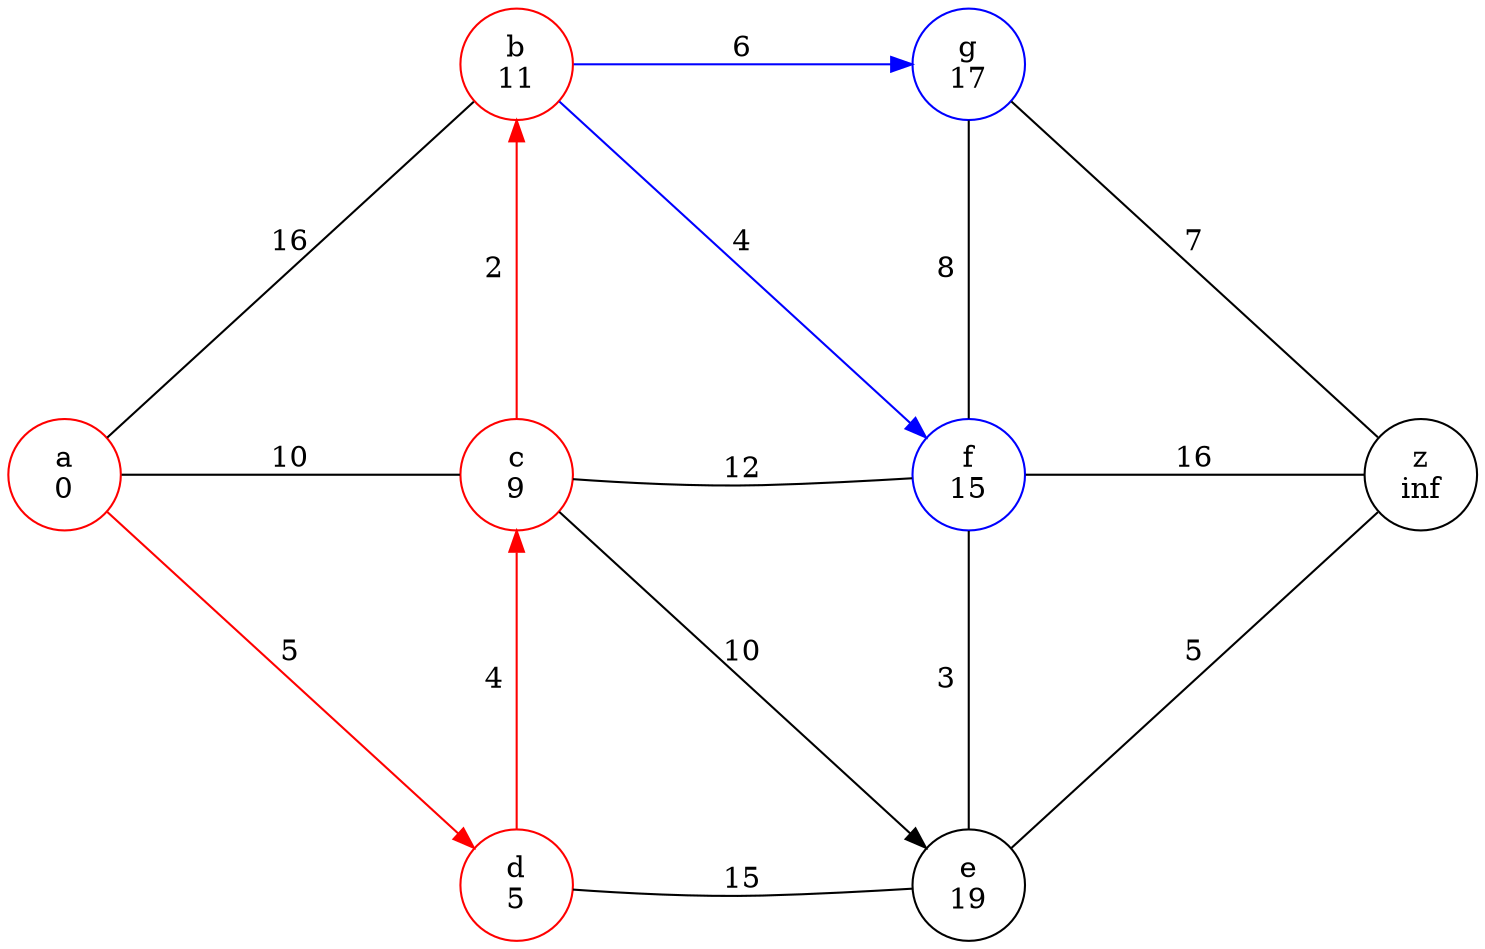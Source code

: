 digraph {
    rankdir=LR
    splines=true;
    overlap=scalexy;
    ranksep=2
    nodesep=1

    a -> b [label="16", dir=none, color=black]
    a -> c [label="10", dir=none, color=black]
    a -> d [label="5", color=red]

    b -> c [label="2", dir=back, color=red]
    c -> d [label="4", dir=back, color=red]

    b -> g [label="6", color=blue]
    b -> f [label="4", color=blue]


    c -> f [label="12", dir=none, color=black]
    c -> e [label="10", color=black]

    d -> e [label="15", dir=none, color=black]

    g -> f [label="8", dir=none]
    f -> e [label="3", dir=none]

    g -> z [label="7", dir=none]
    f -> z [label="16", dir=none]
    e -> z [label="5", dir=none]

    {rank=same; b c d}
    {rank=same; g f e}

    a [color=red, label="a\n0"]
    b [color=red, label="b\n11"]
    c [color=red, label="c\n9"]
    d [color=red, label="d\n5"]
    e [color=black, label="e\n19"]
    f [color=blue, label="f\n15"]
    g [color=blue, label="g\n17"]
    z [color=black, label="z\ninf"]
}
